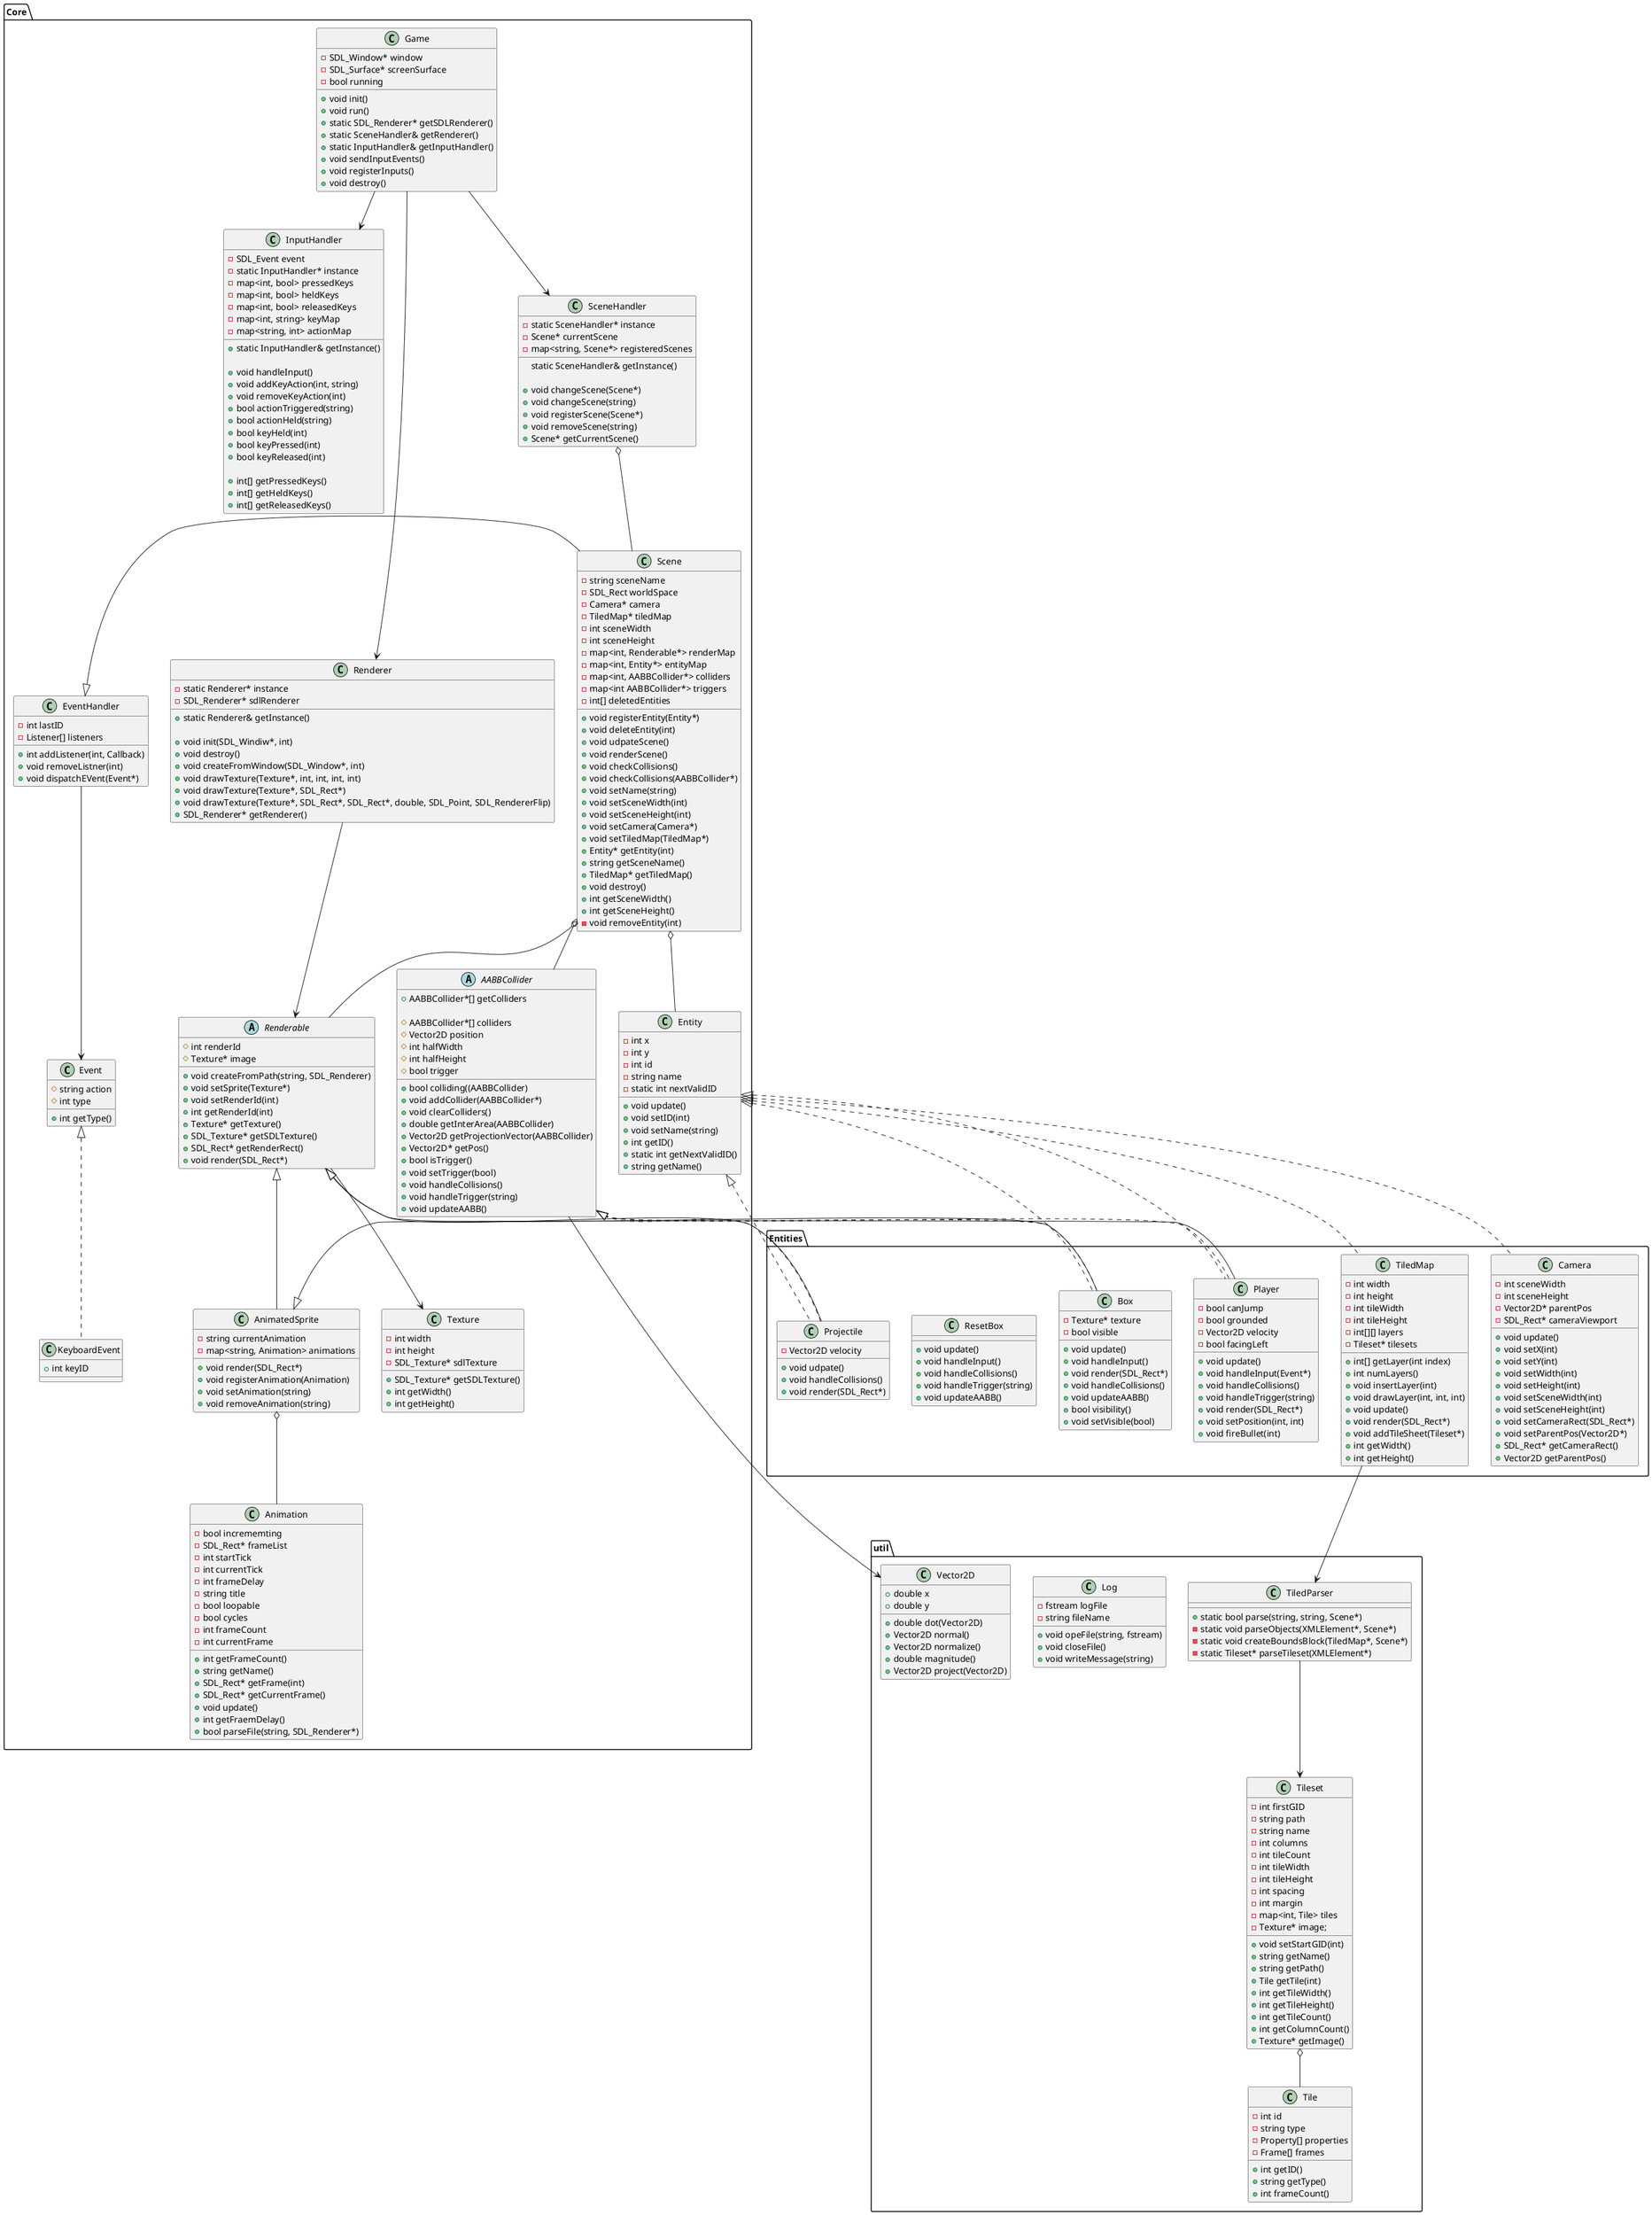 @startuml

package Core {
    class Game {
        +void init()
        +void run()
        +static SDL_Renderer* getSDLRenderer()
        +static SceneHandler& getRenderer()
        +static InputHandler& getInputHandler()
        +void sendInputEvents()
        +void registerInputs()
        +void destroy()

        -SDL_Window* window
        -SDL_Surface* screenSurface
        -bool running
    }

    abstract class AABBCollider {
        +bool colliding((AABBCollider)
        +AABBCollider*[] getColliders
        +void addCollider(AABBCollider*)
        +void clearColliders()
        +double getInterArea(AABBCollider)
        +Vector2D getProjectionVector(AABBCollider)
        +Vector2D* getPos()
        +bool isTrigger()
        +void setTrigger(bool)
        +void handleCollisions()
        +void handleTrigger(string)
        +void updateAABB()
        
        #AABBCollider*[] colliders
        #Vector2D position
        #int halfWidth
        #int halfHeight
        #bool trigger
    }

    class InputHandler {
        +static InputHandler& getInstance()
        
        +void handleInput()
        +void addKeyAction(int, string)
        +void removeKeyAction(int)
        +bool actionTriggered(string)
        +bool actionHeld(string)
        +bool keyHeld(int)
        +bool keyPressed(int)
        +bool keyReleased(int)

        +int[] getPressedKeys()
        +int[] getHeldKeys()
        +int[] getReleasedKeys()
    
        -SDL_Event event
        -static InputHandler* instance
        -map<int, bool> pressedKeys
        -map<int, bool> heldKeys
        -map<int, bool> releasedKeys
        -map<int, string> keyMap
        -map<string, int> actionMap
    }

    class SceneHandler {
        static SceneHandler& getInstance()

        +void changeScene(Scene*)
        +void changeScene(string)
        +void registerScene(Scene*)
        +void removeScene(string)
        +Scene* getCurrentScene()

        -static SceneHandler* instance
        -Scene* currentScene
        -map<string, Scene*> registeredScenes
        
    }

    class Renderer {
        +static Renderer& getInstance()
        
        +void init(SDL_Windiw*, int)
        +void destroy()
        +void createFromWindow(SDL_Window*, int)
        +void drawTexture(Texture*, int, int, int, int)
        +void drawTexture(Texture*, SDL_Rect*)
        +void drawTexture(Texture*, SDL_Rect*, SDL_Rect*, double, SDL_Point, SDL_RendererFlip)
        +SDL_Renderer* getRenderer()

        -static Renderer* instance
        -SDL_Renderer* sdlRenderer
    }

    class Texture {
        +SDL_Texture* getSDLTexture()
        +int getWidth()
        +int getHeight()

        -int width
        -int height
        -SDL_Texture* sdlTexture
    }

    class EventHandler {
        +int addListener(int, Callback)
        +void removeListner(int)
        +void dispatchEVent(Event*)

        -int lastID
        -Listener[] listeners
    }

    class Event {
        +int getType()
        
        #string action
        #int type
    }

    class KeyboardEvent {
        +int keyID
    }

    abstract class Renderable {
        +void createFromPath(string, SDL_Renderer)
        +void setSprite(Texture*)
        +void setRenderId(int)
        +int getRenderId(int)
        +Texture* getTexture()
        +SDL_Texture* getSDLTexture()
        +SDL_Rect* getRenderRect()
        +void render(SDL_Rect*)

        #int renderId
        #Texture* image
    }

    class Animation {
        +int getFrameCount()
        +string getName()
        +SDL_Rect* getFrame(int)
        +SDL_Rect* getCurrentFrame()
        +void update()
        +int getFraemDelay()
        +bool parseFile(string, SDL_Renderer*)

        -bool incrememting
        -SDL_Rect* frameList
        -int startTick
        -int currentTick
        -int frameDelay
        -string title
        -bool loopable
        -bool cycles
        -int frameCount
        -int currentFrame
    }
    class AnimatedSprite {
        +void render(SDL_Rect*)
        +void registerAnimation(Animation)
        +void setAnimation(string)
        +void removeAnimation(string)

        -string currentAnimation
        -map<string, Animation> animations
    }

    class Entity {
        +void update()
        +void setID(int)
        +void setName(string)
        +int getID()
        +static int getNextValidID()
        +string getName()

        -int x
        -int y
        -int id
        -string name
        -static int nextValidID
    }

    class Scene {
        +void registerEntity(Entity*)
        +void deleteEntity(int)
        +void udpateScene()
        +void renderScene()
        +void checkCollisions()
        +void checkCollisions(AABBCollider*)
        +void setName(string)
        +void setSceneWidth(int)
        +void setSceneHeight(int)
        +void setCamera(Camera*)
        +void setTiledMap(TiledMap*)
        +Entity* getEntity(int)
        +string getSceneName()
        +TiledMap* getTiledMap()
        +void destroy()
        +int getSceneWidth()
        +int getSceneHeight()

        -string sceneName
        -SDL_Rect worldSpace
        -Camera* camera
        -TiledMap* tiledMap
        -int sceneWidth
        -int sceneHeight
        -map<int, Renderable*> renderMap
        -map<int, Entity*> entityMap
        -map<int, AABBCollider*> colliders
        -map<int AABBCollider*> triggers
        -int[] deletedEntities
        -void removeEntity(int)
    }
}

package util {
    class Vector2D {
        +double dot(Vector2D)
        +Vector2D normal()
        +Vector2D normalize()
        +double magnitude()
        +Vector2D project(Vector2D)
        +double x
        +double y
    }
    
    class Log {
        +void opeFile(string, fstream)
        +void closeFile()
        +void writeMessage(string)
    
        -fstream logFile
        -string fileName
    }
    
    class TiledParser {
        +static bool parse(string, string, Scene*)
        -static void parseObjects(XMLElement*, Scene*)
        -static void createBoundsBlock(TiledMap*, Scene*)
        -static Tileset* parseTileset(XMLElement*)
    }
    
    class Tile {
        +int getID()
        +string getType()
        +int frameCount()
        
        -int id
        -string type
        -Property[] properties
        -Frame[] frames
    }
    
    class Tileset {
        +void setStartGID(int)
        +string getName()
        +string getPath()
        +Tile getTile(int)
        +int getTileWidth()
        +int getTileHeight()
        +int getTileCount()
        +int getColumnCount()
        +Texture* getImage()
        
        -int firstGID
        -string path
        -string name
        -int columns
        -int tileCount
        -int tileWidth
        -int tileHeight
        -int spacing
        -int margin
        -map<int, Tile> tiles
        -Texture* image;
    }
}

package Entities {
    class Camera {
        +void update()
        +void setX(int)
        +void setY(int)
        +void setWidth(int)
        +void setHeight(int)
        +void setSceneWidth(int)
        +void setSceneHeight(int)
        +void setCameraRect(SDL_Rect*)
        +void setParentPos(Vector2D*)
        +SDL_Rect* getCameraRect()
        +Vector2D getParentPos()
    
        -int sceneWidth
        -int sceneHeight
        -Vector2D* parentPos
        -SDL_Rect* cameraViewport
    }
    
    class Box {
        +void update()
        +void handleInput()
        +void render(SDL_Rect*)
        +void handleCollisions()
        +void updateAABB()
        +bool visibility()
        +void setVisible(bool)

        -Texture* texture
        -bool visible
    }
    
    class Player {
        +void update()
        +void handleInput(Event*)
        +void handleCollisions()
        +void handleTrigger(string)
        +void render(SDL_Rect*)
        +void setPosition(int, int)
        +void fireBullet(int)

        -bool canJump 
        -bool grounded
        -Vector2D velocity
        -bool facingLeft
    }

    class Projectile {
        +void udpate()
        +void handleCollisions()
        +void render(SDL_Rect*)
        
        -Vector2D velocity
    }
    
    class ResetBox {
        +void update()
        +void handleInput()
        +void handleCollisions()
        +void handleTrigger(string)
        +void updateAABB()
    }

    class TiledMap {
        +int[] getLayer(int index)
        +int numLayers()
        +void insertLayer(int)
        +void drawLayer(int, int, int)
        +void update()
        +void render(SDL_Rect*)
        +void addTileSheet(Tileset*)
        +int getWidth()
        +int getHeight()

        -int width
        -int height
        -int tileWidth
        -int tileHeight
        -int[][] layers
        -Tileset* tilesets
    }
}

Renderable <|-- AnimatedSprite
AnimatedSprite o-- Animation
Game --> InputHandler
Game --> SceneHandler
Game --> Renderer

Renderer --> Renderable

Renderable --> Texture

SceneHandler o-- Scene

EventHandler <|- Scene

EventHandler --> Event

Event <|.. KeyboardEvent
Scene o-- Entity
Scene o-- Renderable
Scene o-- AABBCollider

Tileset o-- Tile
TiledParser --> Tileset

TiledMap --> TiledParser

Entity <|.. Player
Entity <|.. Projectile
Entity <|.. TiledMap
Entity <|.. Box
Entity <|.. Camera

AABBCollider <|.. Player
AABBCollider <|.. Projectile
AABBCollider <|.. Box

AnimatedSprite <|-- Player
Renderable <|-- Box
Renderable <|-- Projectile

AABBCollider --> Vector2D
@enduml
